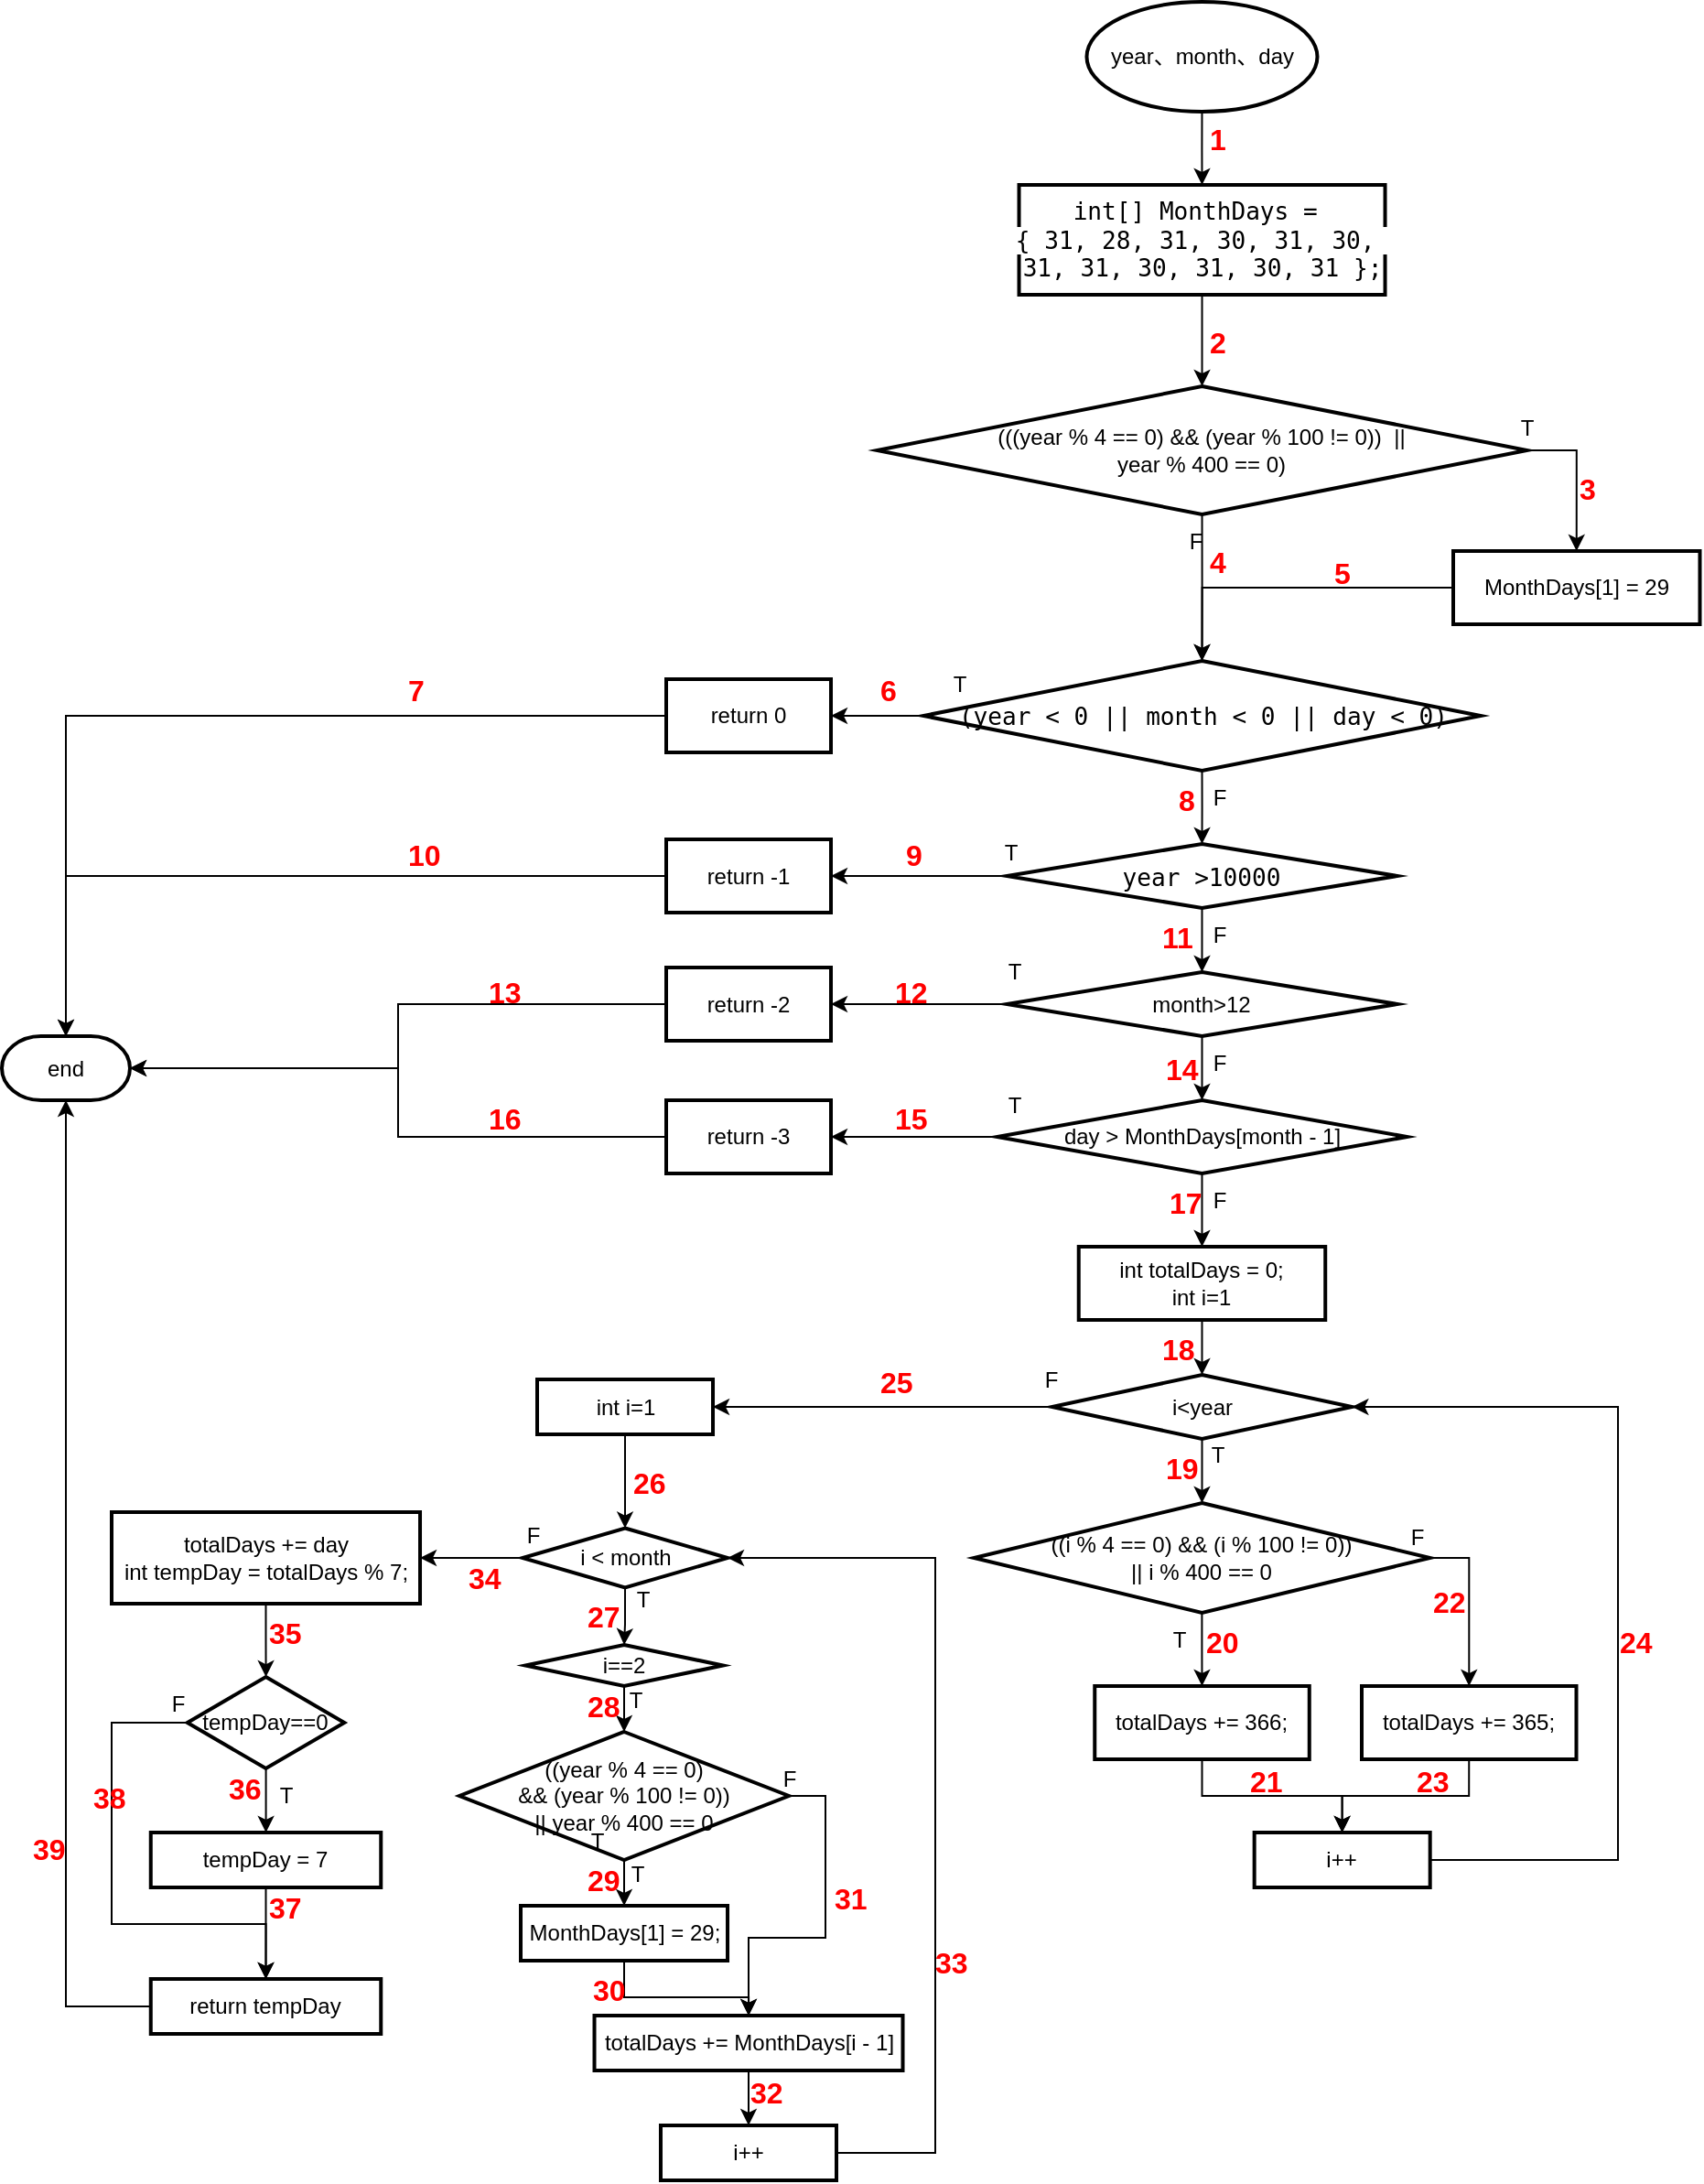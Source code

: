 <mxfile version="22.1.3" type="device">
  <diagram name="第 1 页" id="hZrt-wZFdphKe_Ehkx9n">
    <mxGraphModel dx="1042" dy="535" grid="1" gridSize="10" guides="1" tooltips="1" connect="1" arrows="1" fold="1" page="1" pageScale="1" pageWidth="1169" pageHeight="1654" background="none" math="0" shadow="0">
      <root>
        <mxCell id="0" />
        <mxCell id="1" parent="0" />
        <mxCell id="aSkTq7z4yNYfcoxEfMVj-3" style="edgeStyle=orthogonalEdgeStyle;rounded=0;orthogonalLoop=1;jettySize=auto;html=1;exitX=0.5;exitY=1;exitDx=0;exitDy=0;exitPerimeter=0;entryX=0.5;entryY=0;entryDx=0;entryDy=0;" parent="1" source="aSkTq7z4yNYfcoxEfMVj-1" target="aSkTq7z4yNYfcoxEfMVj-2" edge="1">
          <mxGeometry relative="1" as="geometry" />
        </mxCell>
        <mxCell id="aSkTq7z4yNYfcoxEfMVj-1" value="year、month、day" style="strokeWidth=2;html=1;shape=mxgraph.flowchart.start_1;whiteSpace=wrap;" parent="1" vertex="1">
          <mxGeometry x="672.74" y="100" width="126" height="60" as="geometry" />
        </mxCell>
        <mxCell id="aSkTq7z4yNYfcoxEfMVj-2" value="&lt;pre style=&quot;font-family: &amp;quot;JetBrains Mono&amp;quot;, monospace; font-size: 9.8pt;&quot;&gt;&lt;span style=&quot;background-color: rgb(255, 255, 255);&quot;&gt;int[] MonthDays = &lt;br&gt;{ 31, 28, 31, 30, 31, 30, &lt;br&gt;31, 31, 30, 31, 30, 31 };&lt;/span&gt;&lt;/pre&gt;" style="rounded=0;whiteSpace=wrap;html=1;absoluteArcSize=1;arcSize=14;strokeWidth=2;" parent="1" vertex="1">
          <mxGeometry x="635.76" y="200" width="200" height="60" as="geometry" />
        </mxCell>
        <mxCell id="aSkTq7z4yNYfcoxEfMVj-7" style="edgeStyle=orthogonalEdgeStyle;rounded=0;orthogonalLoop=1;jettySize=auto;html=1;exitX=0.5;exitY=1;exitDx=0;exitDy=0;exitPerimeter=0;" parent="1" source="aSkTq7z4yNYfcoxEfMVj-4" target="aSkTq7z4yNYfcoxEfMVj-6" edge="1">
          <mxGeometry relative="1" as="geometry" />
        </mxCell>
        <mxCell id="aSkTq7z4yNYfcoxEfMVj-9" style="edgeStyle=orthogonalEdgeStyle;rounded=0;orthogonalLoop=1;jettySize=auto;html=1;exitX=1;exitY=0.5;exitDx=0;exitDy=0;exitPerimeter=0;entryX=0.5;entryY=0;entryDx=0;entryDy=0;" parent="1" source="aSkTq7z4yNYfcoxEfMVj-4" target="aSkTq7z4yNYfcoxEfMVj-8" edge="1">
          <mxGeometry relative="1" as="geometry" />
        </mxCell>
        <mxCell id="aSkTq7z4yNYfcoxEfMVj-4" value="&lt;div&gt;(((year % 4 == 0) &amp;amp;&amp;amp; (year % 100 != 0))&amp;nbsp; ||&lt;/div&gt;&lt;div&gt; year % 400 == 0)&lt;/div&gt;" style="strokeWidth=2;html=1;shape=mxgraph.flowchart.decision;whiteSpace=wrap;" parent="1" vertex="1">
          <mxGeometry x="558.26" y="310" width="355" height="70" as="geometry" />
        </mxCell>
        <mxCell id="aSkTq7z4yNYfcoxEfMVj-5" style="edgeStyle=orthogonalEdgeStyle;rounded=0;orthogonalLoop=1;jettySize=auto;html=1;exitX=0.5;exitY=1;exitDx=0;exitDy=0;entryX=0.5;entryY=0;entryDx=0;entryDy=0;entryPerimeter=0;" parent="1" source="aSkTq7z4yNYfcoxEfMVj-2" target="aSkTq7z4yNYfcoxEfMVj-4" edge="1">
          <mxGeometry relative="1" as="geometry" />
        </mxCell>
        <mxCell id="aSkTq7z4yNYfcoxEfMVj-16" style="edgeStyle=orthogonalEdgeStyle;rounded=0;orthogonalLoop=1;jettySize=auto;html=1;exitX=0;exitY=0.5;exitDx=0;exitDy=0;exitPerimeter=0;" parent="1" source="aSkTq7z4yNYfcoxEfMVj-6" target="aSkTq7z4yNYfcoxEfMVj-14" edge="1">
          <mxGeometry relative="1" as="geometry" />
        </mxCell>
        <mxCell id="aSkTq7z4yNYfcoxEfMVj-6" value="&lt;pre style=&quot;color: rgb(169, 183, 198); font-family: &amp;quot;JetBrains Mono&amp;quot;, monospace; font-size: 9.8pt;&quot;&gt;&lt;span style=&quot;background-color: transparent;&quot;&gt;&lt;font color=&quot;#000000&quot;&gt;(year &amp;lt; 0 || month &amp;lt; 0 || day &amp;lt; 0)&lt;br&gt;&lt;/font&gt;&lt;/span&gt;&lt;/pre&gt;" style="strokeWidth=2;html=1;shape=mxgraph.flowchart.decision;whiteSpace=wrap;" parent="1" vertex="1">
          <mxGeometry x="583.5" y="460" width="304.5" height="60" as="geometry" />
        </mxCell>
        <mxCell id="aSkTq7z4yNYfcoxEfMVj-8" value="MonthDays[1] = 29" style="rounded=0;whiteSpace=wrap;html=1;absoluteArcSize=1;arcSize=14;strokeWidth=2;" parent="1" vertex="1">
          <mxGeometry x="873" y="400" width="134.75" height="40" as="geometry" />
        </mxCell>
        <mxCell id="aSkTq7z4yNYfcoxEfMVj-11" style="edgeStyle=orthogonalEdgeStyle;rounded=0;orthogonalLoop=1;jettySize=auto;html=1;exitX=0;exitY=0.5;exitDx=0;exitDy=0;entryX=0.5;entryY=0;entryDx=0;entryDy=0;entryPerimeter=0;" parent="1" source="aSkTq7z4yNYfcoxEfMVj-8" target="aSkTq7z4yNYfcoxEfMVj-6" edge="1">
          <mxGeometry relative="1" as="geometry" />
        </mxCell>
        <mxCell id="aSkTq7z4yNYfcoxEfMVj-12" value="T" style="text;html=1;align=center;verticalAlign=middle;resizable=0;points=[];autosize=1;strokeColor=none;fillColor=none;" parent="1" vertex="1">
          <mxGeometry x="898" y="318" width="30" height="30" as="geometry" />
        </mxCell>
        <mxCell id="aSkTq7z4yNYfcoxEfMVj-13" value="F" style="text;html=1;align=center;verticalAlign=middle;resizable=0;points=[];autosize=1;strokeColor=none;fillColor=none;" parent="1" vertex="1">
          <mxGeometry x="717" y="380" width="30" height="30" as="geometry" />
        </mxCell>
        <mxCell id="aSkTq7z4yNYfcoxEfMVj-14" value="return 0" style="rounded=0;whiteSpace=wrap;html=1;absoluteArcSize=1;arcSize=14;strokeWidth=2;" parent="1" vertex="1">
          <mxGeometry x="443" y="470" width="90" height="40" as="geometry" />
        </mxCell>
        <mxCell id="aSkTq7z4yNYfcoxEfMVj-17" value="T" style="text;html=1;align=center;verticalAlign=middle;resizable=0;points=[];autosize=1;strokeColor=none;fillColor=none;" parent="1" vertex="1">
          <mxGeometry x="588" y="458" width="30" height="30" as="geometry" />
        </mxCell>
        <mxCell id="aSkTq7z4yNYfcoxEfMVj-20" style="edgeStyle=orthogonalEdgeStyle;rounded=0;orthogonalLoop=1;jettySize=auto;html=1;exitX=0;exitY=0.5;exitDx=0;exitDy=0;exitPerimeter=0;entryX=1;entryY=0.5;entryDx=0;entryDy=0;" parent="1" source="aSkTq7z4yNYfcoxEfMVj-18" target="aSkTq7z4yNYfcoxEfMVj-19" edge="1">
          <mxGeometry relative="1" as="geometry" />
        </mxCell>
        <mxCell id="aSkTq7z4yNYfcoxEfMVj-18" value="&lt;pre style=&quot;color: rgb(169, 183, 198); font-family: &amp;quot;JetBrains Mono&amp;quot;, monospace; font-size: 9.8pt;&quot;&gt;&lt;span style=&quot;background-color: transparent;&quot;&gt;&lt;font color=&quot;#000000&quot;&gt;year &amp;gt;10000&lt;br&gt;&lt;/font&gt;&lt;/span&gt;&lt;/pre&gt;" style="strokeWidth=2;html=1;shape=mxgraph.flowchart.decision;whiteSpace=wrap;" parent="1" vertex="1">
          <mxGeometry x="629.12" y="560" width="213.25" height="35" as="geometry" />
        </mxCell>
        <mxCell id="aSkTq7z4yNYfcoxEfMVj-19" value="return -1" style="rounded=0;whiteSpace=wrap;html=1;absoluteArcSize=1;arcSize=14;strokeWidth=2;" parent="1" vertex="1">
          <mxGeometry x="443" y="557.5" width="90" height="40" as="geometry" />
        </mxCell>
        <mxCell id="aSkTq7z4yNYfcoxEfMVj-26" style="edgeStyle=orthogonalEdgeStyle;rounded=0;orthogonalLoop=1;jettySize=auto;html=1;exitX=0;exitY=0.5;exitDx=0;exitDy=0;exitPerimeter=0;" parent="1" source="aSkTq7z4yNYfcoxEfMVj-21" target="aSkTq7z4yNYfcoxEfMVj-25" edge="1">
          <mxGeometry relative="1" as="geometry" />
        </mxCell>
        <mxCell id="aSkTq7z4yNYfcoxEfMVj-21" value="month&amp;gt;12" style="strokeWidth=2;html=1;shape=mxgraph.flowchart.decision;whiteSpace=wrap;" parent="1" vertex="1">
          <mxGeometry x="629.12" y="630" width="213.25" height="35" as="geometry" />
        </mxCell>
        <mxCell id="aSkTq7z4yNYfcoxEfMVj-22" style="edgeStyle=orthogonalEdgeStyle;rounded=0;orthogonalLoop=1;jettySize=auto;html=1;exitX=0.5;exitY=1;exitDx=0;exitDy=0;exitPerimeter=0;entryX=0.5;entryY=0;entryDx=0;entryDy=0;entryPerimeter=0;" parent="1" source="aSkTq7z4yNYfcoxEfMVj-18" target="aSkTq7z4yNYfcoxEfMVj-21" edge="1">
          <mxGeometry relative="1" as="geometry" />
        </mxCell>
        <mxCell id="aSkTq7z4yNYfcoxEfMVj-23" style="edgeStyle=orthogonalEdgeStyle;rounded=0;orthogonalLoop=1;jettySize=auto;html=1;exitX=0.5;exitY=1;exitDx=0;exitDy=0;exitPerimeter=0;entryX=0.5;entryY=0;entryDx=0;entryDy=0;entryPerimeter=0;" parent="1" source="aSkTq7z4yNYfcoxEfMVj-6" target="aSkTq7z4yNYfcoxEfMVj-18" edge="1">
          <mxGeometry relative="1" as="geometry" />
        </mxCell>
        <mxCell id="aSkTq7z4yNYfcoxEfMVj-31" style="edgeStyle=orthogonalEdgeStyle;rounded=0;orthogonalLoop=1;jettySize=auto;html=1;entryX=1;entryY=0.5;entryDx=0;entryDy=0;" parent="1" source="aSkTq7z4yNYfcoxEfMVj-24" target="aSkTq7z4yNYfcoxEfMVj-29" edge="1">
          <mxGeometry relative="1" as="geometry" />
        </mxCell>
        <mxCell id="aSkTq7z4yNYfcoxEfMVj-34" style="edgeStyle=orthogonalEdgeStyle;rounded=0;orthogonalLoop=1;jettySize=auto;html=1;exitX=0.5;exitY=1;exitDx=0;exitDy=0;exitPerimeter=0;entryX=0.5;entryY=0;entryDx=0;entryDy=0;" parent="1" source="aSkTq7z4yNYfcoxEfMVj-24" target="aSkTq7z4yNYfcoxEfMVj-33" edge="1">
          <mxGeometry relative="1" as="geometry" />
        </mxCell>
        <mxCell id="aSkTq7z4yNYfcoxEfMVj-24" value="day &amp;gt; MonthDays[month - 1]" style="strokeWidth=2;html=1;shape=mxgraph.flowchart.decision;whiteSpace=wrap;" parent="1" vertex="1">
          <mxGeometry x="623.8" y="700" width="223.88" height="40" as="geometry" />
        </mxCell>
        <mxCell id="aSkTq7z4yNYfcoxEfMVj-25" value="return -2" style="rounded=0;whiteSpace=wrap;html=1;absoluteArcSize=1;arcSize=14;strokeWidth=2;" parent="1" vertex="1">
          <mxGeometry x="443" y="627.5" width="90" height="40" as="geometry" />
        </mxCell>
        <mxCell id="aSkTq7z4yNYfcoxEfMVj-27" value="T" style="text;html=1;align=center;verticalAlign=middle;resizable=0;points=[];autosize=1;strokeColor=none;fillColor=none;" parent="1" vertex="1">
          <mxGeometry x="616" y="550" width="30" height="30" as="geometry" />
        </mxCell>
        <mxCell id="aSkTq7z4yNYfcoxEfMVj-28" value="T" style="text;html=1;align=center;verticalAlign=middle;resizable=0;points=[];autosize=1;strokeColor=none;fillColor=none;" parent="1" vertex="1">
          <mxGeometry x="618" y="615" width="30" height="30" as="geometry" />
        </mxCell>
        <mxCell id="aSkTq7z4yNYfcoxEfMVj-95" style="edgeStyle=orthogonalEdgeStyle;rounded=0;orthogonalLoop=1;jettySize=auto;html=1;exitX=0;exitY=0.5;exitDx=0;exitDy=0;" parent="1" source="aSkTq7z4yNYfcoxEfMVj-29" target="aSkTq7z4yNYfcoxEfMVj-91" edge="1">
          <mxGeometry relative="1" as="geometry" />
        </mxCell>
        <mxCell id="aSkTq7z4yNYfcoxEfMVj-29" value="return -3" style="rounded=0;whiteSpace=wrap;html=1;absoluteArcSize=1;arcSize=14;strokeWidth=2;" parent="1" vertex="1">
          <mxGeometry x="443" y="700" width="90" height="40" as="geometry" />
        </mxCell>
        <mxCell id="aSkTq7z4yNYfcoxEfMVj-30" value="T" style="text;html=1;align=center;verticalAlign=middle;resizable=0;points=[];autosize=1;strokeColor=none;fillColor=none;" parent="1" vertex="1">
          <mxGeometry x="618" y="687.5" width="30" height="30" as="geometry" />
        </mxCell>
        <mxCell id="aSkTq7z4yNYfcoxEfMVj-32" style="edgeStyle=orthogonalEdgeStyle;rounded=0;orthogonalLoop=1;jettySize=auto;html=1;exitX=0.5;exitY=1;exitDx=0;exitDy=0;exitPerimeter=0;entryX=0.5;entryY=0;entryDx=0;entryDy=0;entryPerimeter=0;" parent="1" source="aSkTq7z4yNYfcoxEfMVj-21" target="aSkTq7z4yNYfcoxEfMVj-24" edge="1">
          <mxGeometry relative="1" as="geometry" />
        </mxCell>
        <mxCell id="aSkTq7z4yNYfcoxEfMVj-33" value="&lt;div&gt;int totalDays = 0;&lt;/div&gt;&lt;div&gt;int i=1&lt;/div&gt;" style="rounded=0;whiteSpace=wrap;html=1;absoluteArcSize=1;arcSize=14;strokeWidth=2;" parent="1" vertex="1">
          <mxGeometry x="668.37" y="780" width="134.75" height="40" as="geometry" />
        </mxCell>
        <mxCell id="aSkTq7z4yNYfcoxEfMVj-53" style="edgeStyle=orthogonalEdgeStyle;rounded=0;orthogonalLoop=1;jettySize=auto;html=1;exitX=0;exitY=0.5;exitDx=0;exitDy=0;exitPerimeter=0;entryX=1;entryY=0.5;entryDx=0;entryDy=0;" parent="1" source="aSkTq7z4yNYfcoxEfMVj-35" target="aSkTq7z4yNYfcoxEfMVj-52" edge="1">
          <mxGeometry relative="1" as="geometry" />
        </mxCell>
        <mxCell id="aSkTq7z4yNYfcoxEfMVj-35" value="i&amp;lt;year" style="strokeWidth=2;html=1;shape=mxgraph.flowchart.decision;whiteSpace=wrap;" parent="1" vertex="1">
          <mxGeometry x="653.81" y="850" width="163.88" height="35" as="geometry" />
        </mxCell>
        <mxCell id="aSkTq7z4yNYfcoxEfMVj-36" style="edgeStyle=orthogonalEdgeStyle;rounded=0;orthogonalLoop=1;jettySize=auto;html=1;exitX=0.5;exitY=1;exitDx=0;exitDy=0;entryX=0.5;entryY=0;entryDx=0;entryDy=0;entryPerimeter=0;" parent="1" source="aSkTq7z4yNYfcoxEfMVj-33" target="aSkTq7z4yNYfcoxEfMVj-35" edge="1">
          <mxGeometry relative="1" as="geometry" />
        </mxCell>
        <mxCell id="aSkTq7z4yNYfcoxEfMVj-40" value="" style="edgeStyle=orthogonalEdgeStyle;rounded=0;orthogonalLoop=1;jettySize=auto;html=1;" parent="1" source="aSkTq7z4yNYfcoxEfMVj-37" target="aSkTq7z4yNYfcoxEfMVj-39" edge="1">
          <mxGeometry relative="1" as="geometry" />
        </mxCell>
        <mxCell id="aSkTq7z4yNYfcoxEfMVj-47" style="edgeStyle=orthogonalEdgeStyle;rounded=0;orthogonalLoop=1;jettySize=auto;html=1;exitX=1;exitY=0.5;exitDx=0;exitDy=0;exitPerimeter=0;" parent="1" source="aSkTq7z4yNYfcoxEfMVj-37" target="aSkTq7z4yNYfcoxEfMVj-46" edge="1">
          <mxGeometry relative="1" as="geometry" />
        </mxCell>
        <mxCell id="aSkTq7z4yNYfcoxEfMVj-37" value="&lt;div&gt;((i % 4 == 0) &amp;amp;&amp;amp; (i % 100 != 0)) &lt;br&gt;&lt;/div&gt;&lt;div&gt;|| i % 400 == 0&lt;/div&gt;" style="strokeWidth=2;html=1;shape=mxgraph.flowchart.decision;whiteSpace=wrap;" parent="1" vertex="1">
          <mxGeometry x="611.14" y="920" width="249.2" height="60" as="geometry" />
        </mxCell>
        <mxCell id="aSkTq7z4yNYfcoxEfMVj-38" style="edgeStyle=orthogonalEdgeStyle;rounded=0;orthogonalLoop=1;jettySize=auto;html=1;exitX=0.5;exitY=1;exitDx=0;exitDy=0;exitPerimeter=0;entryX=0.5;entryY=0;entryDx=0;entryDy=0;entryPerimeter=0;" parent="1" source="aSkTq7z4yNYfcoxEfMVj-35" target="aSkTq7z4yNYfcoxEfMVj-37" edge="1">
          <mxGeometry relative="1" as="geometry" />
        </mxCell>
        <mxCell id="aSkTq7z4yNYfcoxEfMVj-49" value="" style="edgeStyle=orthogonalEdgeStyle;rounded=0;orthogonalLoop=1;jettySize=auto;html=1;" parent="1" source="aSkTq7z4yNYfcoxEfMVj-39" target="aSkTq7z4yNYfcoxEfMVj-48" edge="1">
          <mxGeometry relative="1" as="geometry" />
        </mxCell>
        <mxCell id="aSkTq7z4yNYfcoxEfMVj-39" value="totalDays += 366;" style="whiteSpace=wrap;html=1;strokeWidth=2;" parent="1" vertex="1">
          <mxGeometry x="677.13" y="1020" width="117.25" height="40" as="geometry" />
        </mxCell>
        <mxCell id="aSkTq7z4yNYfcoxEfMVj-45" value="T" style="text;html=1;align=center;verticalAlign=middle;resizable=0;points=[];autosize=1;strokeColor=none;fillColor=none;" parent="1" vertex="1">
          <mxGeometry x="708" y="980" width="30" height="30" as="geometry" />
        </mxCell>
        <mxCell id="aSkTq7z4yNYfcoxEfMVj-50" style="edgeStyle=orthogonalEdgeStyle;rounded=0;orthogonalLoop=1;jettySize=auto;html=1;exitX=0.5;exitY=1;exitDx=0;exitDy=0;entryX=0.5;entryY=0;entryDx=0;entryDy=0;" parent="1" source="aSkTq7z4yNYfcoxEfMVj-46" target="aSkTq7z4yNYfcoxEfMVj-48" edge="1">
          <mxGeometry relative="1" as="geometry" />
        </mxCell>
        <mxCell id="aSkTq7z4yNYfcoxEfMVj-46" value="totalDays += 365;" style="whiteSpace=wrap;html=1;strokeWidth=2;" parent="1" vertex="1">
          <mxGeometry x="823" y="1020" width="117.25" height="40" as="geometry" />
        </mxCell>
        <mxCell id="aSkTq7z4yNYfcoxEfMVj-48" value="i++" style="whiteSpace=wrap;html=1;strokeWidth=2;" parent="1" vertex="1">
          <mxGeometry x="764.33" y="1100" width="96.01" height="30" as="geometry" />
        </mxCell>
        <mxCell id="aSkTq7z4yNYfcoxEfMVj-51" style="edgeStyle=orthogonalEdgeStyle;rounded=0;orthogonalLoop=1;jettySize=auto;html=1;exitX=1;exitY=0.5;exitDx=0;exitDy=0;entryX=1;entryY=0.5;entryDx=0;entryDy=0;entryPerimeter=0;" parent="1" source="aSkTq7z4yNYfcoxEfMVj-48" target="aSkTq7z4yNYfcoxEfMVj-35" edge="1">
          <mxGeometry relative="1" as="geometry">
            <Array as="points">
              <mxPoint x="963" y="1115" />
              <mxPoint x="963" y="868" />
            </Array>
          </mxGeometry>
        </mxCell>
        <mxCell id="aSkTq7z4yNYfcoxEfMVj-56" value="" style="edgeStyle=orthogonalEdgeStyle;rounded=0;orthogonalLoop=1;jettySize=auto;html=1;" parent="1" source="aSkTq7z4yNYfcoxEfMVj-52" target="aSkTq7z4yNYfcoxEfMVj-55" edge="1">
          <mxGeometry relative="1" as="geometry" />
        </mxCell>
        <mxCell id="aSkTq7z4yNYfcoxEfMVj-52" value="int i=1" style="whiteSpace=wrap;html=1;strokeWidth=2;" parent="1" vertex="1">
          <mxGeometry x="372.5" y="852.5" width="96.01" height="30" as="geometry" />
        </mxCell>
        <mxCell id="aSkTq7z4yNYfcoxEfMVj-54" value="F" style="text;html=1;align=center;verticalAlign=middle;resizable=0;points=[];autosize=1;strokeColor=none;fillColor=none;" parent="1" vertex="1">
          <mxGeometry x="638.37" y="838" width="30" height="30" as="geometry" />
        </mxCell>
        <mxCell id="aSkTq7z4yNYfcoxEfMVj-62" style="edgeStyle=orthogonalEdgeStyle;rounded=0;orthogonalLoop=1;jettySize=auto;html=1;exitX=0.5;exitY=1;exitDx=0;exitDy=0;" parent="1" source="aSkTq7z4yNYfcoxEfMVj-55" target="aSkTq7z4yNYfcoxEfMVj-61" edge="1">
          <mxGeometry relative="1" as="geometry" />
        </mxCell>
        <mxCell id="aSkTq7z4yNYfcoxEfMVj-80" value="" style="edgeStyle=orthogonalEdgeStyle;rounded=0;orthogonalLoop=1;jettySize=auto;html=1;" parent="1" source="aSkTq7z4yNYfcoxEfMVj-55" target="aSkTq7z4yNYfcoxEfMVj-79" edge="1">
          <mxGeometry relative="1" as="geometry" />
        </mxCell>
        <mxCell id="aSkTq7z4yNYfcoxEfMVj-55" value="i &amp;lt; month" style="rhombus;whiteSpace=wrap;html=1;strokeWidth=2;" parent="1" vertex="1">
          <mxGeometry x="364.51" y="933.75" width="112" height="32.5" as="geometry" />
        </mxCell>
        <mxCell id="aSkTq7z4yNYfcoxEfMVj-67" value="" style="edgeStyle=orthogonalEdgeStyle;rounded=0;orthogonalLoop=1;jettySize=auto;html=1;" parent="1" source="aSkTq7z4yNYfcoxEfMVj-57" target="aSkTq7z4yNYfcoxEfMVj-64" edge="1">
          <mxGeometry relative="1" as="geometry" />
        </mxCell>
        <mxCell id="aSkTq7z4yNYfcoxEfMVj-74" style="edgeStyle=orthogonalEdgeStyle;rounded=0;orthogonalLoop=1;jettySize=auto;html=1;exitX=1;exitY=0.5;exitDx=0;exitDy=0;entryX=0.5;entryY=0;entryDx=0;entryDy=0;" parent="1" source="aSkTq7z4yNYfcoxEfMVj-57" target="aSkTq7z4yNYfcoxEfMVj-69" edge="1">
          <mxGeometry relative="1" as="geometry" />
        </mxCell>
        <mxCell id="aSkTq7z4yNYfcoxEfMVj-57" value="&lt;div&gt;((year % 4 == 0) &lt;br&gt;&lt;/div&gt;&lt;div&gt;&amp;amp;&amp;amp; (year % 100 != 0)) &lt;br&gt;&lt;/div&gt;&lt;div&gt;|| year % 400 == 0&lt;/div&gt;" style="rhombus;whiteSpace=wrap;html=1;strokeWidth=2;" parent="1" vertex="1">
          <mxGeometry x="330" y="1045" width="180" height="70" as="geometry" />
        </mxCell>
        <mxCell id="aSkTq7z4yNYfcoxEfMVj-63" value="" style="edgeStyle=orthogonalEdgeStyle;rounded=0;orthogonalLoop=1;jettySize=auto;html=1;" parent="1" source="aSkTq7z4yNYfcoxEfMVj-61" target="aSkTq7z4yNYfcoxEfMVj-57" edge="1">
          <mxGeometry relative="1" as="geometry" />
        </mxCell>
        <mxCell id="aSkTq7z4yNYfcoxEfMVj-61" value="i==2" style="rhombus;whiteSpace=wrap;html=1;strokeWidth=2;" parent="1" vertex="1">
          <mxGeometry x="366.01" y="997.5" width="107.99" height="22.5" as="geometry" />
        </mxCell>
        <mxCell id="aSkTq7z4yNYfcoxEfMVj-75" style="edgeStyle=orthogonalEdgeStyle;rounded=0;orthogonalLoop=1;jettySize=auto;html=1;exitX=0.5;exitY=1;exitDx=0;exitDy=0;" parent="1" source="aSkTq7z4yNYfcoxEfMVj-64" target="aSkTq7z4yNYfcoxEfMVj-69" edge="1">
          <mxGeometry relative="1" as="geometry" />
        </mxCell>
        <mxCell id="aSkTq7z4yNYfcoxEfMVj-64" value="MonthDays[1] = 29;" style="whiteSpace=wrap;html=1;strokeWidth=2;" parent="1" vertex="1">
          <mxGeometry x="363.5" y="1140" width="113.01" height="30" as="geometry" />
        </mxCell>
        <mxCell id="aSkTq7z4yNYfcoxEfMVj-68" value="T" style="text;html=1;align=center;verticalAlign=middle;resizable=0;points=[];autosize=1;strokeColor=none;fillColor=none;" parent="1" vertex="1">
          <mxGeometry x="390" y="1090" width="30" height="30" as="geometry" />
        </mxCell>
        <mxCell id="aSkTq7z4yNYfcoxEfMVj-77" style="edgeStyle=orthogonalEdgeStyle;rounded=0;orthogonalLoop=1;jettySize=auto;html=1;exitX=0.5;exitY=1;exitDx=0;exitDy=0;entryX=0.5;entryY=0;entryDx=0;entryDy=0;" parent="1" source="aSkTq7z4yNYfcoxEfMVj-69" target="aSkTq7z4yNYfcoxEfMVj-76" edge="1">
          <mxGeometry relative="1" as="geometry" />
        </mxCell>
        <mxCell id="aSkTq7z4yNYfcoxEfMVj-69" value="totalDays += MonthDays[i - 1]" style="whiteSpace=wrap;html=1;strokeWidth=2;" parent="1" vertex="1">
          <mxGeometry x="403.75" y="1200" width="168.5" height="30" as="geometry" />
        </mxCell>
        <mxCell id="aSkTq7z4yNYfcoxEfMVj-70" value="F" style="text;html=1;align=center;verticalAlign=middle;resizable=0;points=[];autosize=1;strokeColor=none;fillColor=none;" parent="1" vertex="1">
          <mxGeometry x="495" y="1056" width="30" height="30" as="geometry" />
        </mxCell>
        <mxCell id="aSkTq7z4yNYfcoxEfMVj-78" style="edgeStyle=orthogonalEdgeStyle;rounded=0;orthogonalLoop=1;jettySize=auto;html=1;exitX=1;exitY=0.5;exitDx=0;exitDy=0;entryX=1;entryY=0.5;entryDx=0;entryDy=0;" parent="1" source="aSkTq7z4yNYfcoxEfMVj-76" target="aSkTq7z4yNYfcoxEfMVj-55" edge="1">
          <mxGeometry relative="1" as="geometry">
            <Array as="points">
              <mxPoint x="590" y="1275" />
              <mxPoint x="590" y="950" />
            </Array>
          </mxGeometry>
        </mxCell>
        <mxCell id="aSkTq7z4yNYfcoxEfMVj-76" value="i++" style="whiteSpace=wrap;html=1;strokeWidth=2;" parent="1" vertex="1">
          <mxGeometry x="439.99" y="1260" width="96.01" height="30" as="geometry" />
        </mxCell>
        <mxCell id="aSkTq7z4yNYfcoxEfMVj-83" value="" style="edgeStyle=orthogonalEdgeStyle;rounded=0;orthogonalLoop=1;jettySize=auto;html=1;" parent="1" source="aSkTq7z4yNYfcoxEfMVj-79" target="aSkTq7z4yNYfcoxEfMVj-82" edge="1">
          <mxGeometry relative="1" as="geometry" />
        </mxCell>
        <mxCell id="aSkTq7z4yNYfcoxEfMVj-79" value="&lt;div&gt;totalDays += day&lt;/div&gt;&lt;div&gt;int tempDay = totalDays % 7;&lt;br&gt;&lt;/div&gt;" style="whiteSpace=wrap;html=1;strokeWidth=2;" parent="1" vertex="1">
          <mxGeometry x="140" y="925" width="168.51" height="50" as="geometry" />
        </mxCell>
        <mxCell id="aSkTq7z4yNYfcoxEfMVj-85" value="" style="edgeStyle=orthogonalEdgeStyle;rounded=0;orthogonalLoop=1;jettySize=auto;html=1;" parent="1" source="aSkTq7z4yNYfcoxEfMVj-82" target="aSkTq7z4yNYfcoxEfMVj-84" edge="1">
          <mxGeometry relative="1" as="geometry" />
        </mxCell>
        <mxCell id="aSkTq7z4yNYfcoxEfMVj-89" style="edgeStyle=orthogonalEdgeStyle;rounded=0;orthogonalLoop=1;jettySize=auto;html=1;exitX=0;exitY=0.5;exitDx=0;exitDy=0;entryX=0.5;entryY=0;entryDx=0;entryDy=0;" parent="1" source="aSkTq7z4yNYfcoxEfMVj-82" target="aSkTq7z4yNYfcoxEfMVj-86" edge="1">
          <mxGeometry relative="1" as="geometry">
            <Array as="points">
              <mxPoint x="140" y="1040" />
              <mxPoint x="140" y="1150" />
              <mxPoint x="224" y="1150" />
            </Array>
          </mxGeometry>
        </mxCell>
        <mxCell id="aSkTq7z4yNYfcoxEfMVj-82" value="tempDay==0" style="rhombus;whiteSpace=wrap;html=1;strokeWidth=2;" parent="1" vertex="1">
          <mxGeometry x="181.38" y="1015" width="85.75" height="50" as="geometry" />
        </mxCell>
        <mxCell id="aSkTq7z4yNYfcoxEfMVj-87" value="" style="edgeStyle=orthogonalEdgeStyle;rounded=0;orthogonalLoop=1;jettySize=auto;html=1;" parent="1" source="aSkTq7z4yNYfcoxEfMVj-84" target="aSkTq7z4yNYfcoxEfMVj-86" edge="1">
          <mxGeometry relative="1" as="geometry" />
        </mxCell>
        <mxCell id="aSkTq7z4yNYfcoxEfMVj-84" value="tempDay = 7" style="whiteSpace=wrap;html=1;strokeWidth=2;" parent="1" vertex="1">
          <mxGeometry x="161.38" y="1100" width="125.75" height="30" as="geometry" />
        </mxCell>
        <mxCell id="aSkTq7z4yNYfcoxEfMVj-86" value="return tempDay" style="whiteSpace=wrap;html=1;strokeWidth=2;" parent="1" vertex="1">
          <mxGeometry x="161.38" y="1180" width="125.75" height="30" as="geometry" />
        </mxCell>
        <mxCell id="aSkTq7z4yNYfcoxEfMVj-88" value="T" style="text;html=1;align=center;verticalAlign=middle;resizable=0;points=[];autosize=1;strokeColor=none;fillColor=none;" parent="1" vertex="1">
          <mxGeometry x="220" y="1065" width="30" height="30" as="geometry" />
        </mxCell>
        <mxCell id="aSkTq7z4yNYfcoxEfMVj-90" value="F" style="text;html=1;align=center;verticalAlign=middle;resizable=0;points=[];autosize=1;strokeColor=none;fillColor=none;" parent="1" vertex="1">
          <mxGeometry x="161.38" y="1015" width="30" height="30" as="geometry" />
        </mxCell>
        <mxCell id="aSkTq7z4yNYfcoxEfMVj-91" value="&lt;div&gt;end&lt;/div&gt;" style="strokeWidth=2;html=1;shape=mxgraph.flowchart.terminator;whiteSpace=wrap;" parent="1" vertex="1">
          <mxGeometry x="80" y="665" width="70" height="35" as="geometry" />
        </mxCell>
        <mxCell id="aSkTq7z4yNYfcoxEfMVj-92" style="edgeStyle=orthogonalEdgeStyle;rounded=0;orthogonalLoop=1;jettySize=auto;html=1;exitX=0;exitY=0.5;exitDx=0;exitDy=0;entryX=0.5;entryY=0;entryDx=0;entryDy=0;entryPerimeter=0;" parent="1" source="aSkTq7z4yNYfcoxEfMVj-14" target="aSkTq7z4yNYfcoxEfMVj-91" edge="1">
          <mxGeometry relative="1" as="geometry" />
        </mxCell>
        <mxCell id="aSkTq7z4yNYfcoxEfMVj-93" style="edgeStyle=orthogonalEdgeStyle;rounded=0;orthogonalLoop=1;jettySize=auto;html=1;exitX=0;exitY=0.5;exitDx=0;exitDy=0;entryX=0.5;entryY=0;entryDx=0;entryDy=0;entryPerimeter=0;" parent="1" source="aSkTq7z4yNYfcoxEfMVj-19" target="aSkTq7z4yNYfcoxEfMVj-91" edge="1">
          <mxGeometry relative="1" as="geometry" />
        </mxCell>
        <mxCell id="aSkTq7z4yNYfcoxEfMVj-94" style="edgeStyle=orthogonalEdgeStyle;rounded=0;orthogonalLoop=1;jettySize=auto;html=1;exitX=0;exitY=0.5;exitDx=0;exitDy=0;entryX=1;entryY=0.5;entryDx=0;entryDy=0;entryPerimeter=0;" parent="1" source="aSkTq7z4yNYfcoxEfMVj-25" target="aSkTq7z4yNYfcoxEfMVj-91" edge="1">
          <mxGeometry relative="1" as="geometry" />
        </mxCell>
        <mxCell id="aSkTq7z4yNYfcoxEfMVj-96" style="edgeStyle=orthogonalEdgeStyle;rounded=0;orthogonalLoop=1;jettySize=auto;html=1;exitX=0;exitY=0.5;exitDx=0;exitDy=0;entryX=0.5;entryY=1;entryDx=0;entryDy=0;entryPerimeter=0;" parent="1" source="aSkTq7z4yNYfcoxEfMVj-86" target="aSkTq7z4yNYfcoxEfMVj-91" edge="1">
          <mxGeometry relative="1" as="geometry" />
        </mxCell>
        <mxCell id="aSkTq7z4yNYfcoxEfMVj-97" value="F" style="text;html=1;align=center;verticalAlign=middle;resizable=0;points=[];autosize=1;strokeColor=none;fillColor=none;" parent="1" vertex="1">
          <mxGeometry x="730" y="520" width="30" height="30" as="geometry" />
        </mxCell>
        <mxCell id="aSkTq7z4yNYfcoxEfMVj-98" value="F" style="text;html=1;align=center;verticalAlign=middle;resizable=0;points=[];autosize=1;strokeColor=none;fillColor=none;" parent="1" vertex="1">
          <mxGeometry x="730" y="595" width="30" height="30" as="geometry" />
        </mxCell>
        <mxCell id="aSkTq7z4yNYfcoxEfMVj-99" value="F" style="text;html=1;align=center;verticalAlign=middle;resizable=0;points=[];autosize=1;strokeColor=none;fillColor=none;" parent="1" vertex="1">
          <mxGeometry x="730" y="665" width="30" height="30" as="geometry" />
        </mxCell>
        <mxCell id="aSkTq7z4yNYfcoxEfMVj-100" value="F" style="text;html=1;align=center;verticalAlign=middle;resizable=0;points=[];autosize=1;strokeColor=none;fillColor=none;" parent="1" vertex="1">
          <mxGeometry x="730" y="740" width="30" height="30" as="geometry" />
        </mxCell>
        <mxCell id="aSkTq7z4yNYfcoxEfMVj-101" value="T" style="text;html=1;align=center;verticalAlign=middle;resizable=0;points=[];autosize=1;strokeColor=none;fillColor=none;" parent="1" vertex="1">
          <mxGeometry x="729" y="878.5" width="30" height="30" as="geometry" />
        </mxCell>
        <mxCell id="aSkTq7z4yNYfcoxEfMVj-102" value="F" style="text;html=1;align=center;verticalAlign=middle;resizable=0;points=[];autosize=1;strokeColor=none;fillColor=none;" parent="1" vertex="1">
          <mxGeometry x="838" y="924" width="30" height="30" as="geometry" />
        </mxCell>
        <mxCell id="aSkTq7z4yNYfcoxEfMVj-103" value="F" style="text;html=1;align=center;verticalAlign=middle;resizable=0;points=[];autosize=1;strokeColor=none;fillColor=none;" parent="1" vertex="1">
          <mxGeometry x="355" y="923" width="30" height="30" as="geometry" />
        </mxCell>
        <mxCell id="aSkTq7z4yNYfcoxEfMVj-104" value="T" style="text;html=1;align=center;verticalAlign=middle;resizable=0;points=[];autosize=1;strokeColor=none;fillColor=none;" parent="1" vertex="1">
          <mxGeometry x="415" y="958" width="30" height="30" as="geometry" />
        </mxCell>
        <mxCell id="aSkTq7z4yNYfcoxEfMVj-105" value="T" style="text;html=1;align=center;verticalAlign=middle;resizable=0;points=[];autosize=1;strokeColor=none;fillColor=none;" parent="1" vertex="1">
          <mxGeometry x="411" y="1013" width="30" height="30" as="geometry" />
        </mxCell>
        <mxCell id="aSkTq7z4yNYfcoxEfMVj-106" value="T" style="text;html=1;align=center;verticalAlign=middle;resizable=0;points=[];autosize=1;strokeColor=none;fillColor=none;" parent="1" vertex="1">
          <mxGeometry x="412" y="1108" width="30" height="30" as="geometry" />
        </mxCell>
        <mxCell id="aSkTq7z4yNYfcoxEfMVj-107" value="&lt;font style=&quot;font-size: 16px;&quot; color=&quot;#FF0000&quot;&gt;&lt;b&gt;1&lt;/b&gt;&lt;/font&gt;" style="text;html=1;align=center;verticalAlign=middle;resizable=0;points=[];autosize=1;strokeColor=none;fillColor=none;rounded=0;" parent="1" vertex="1">
          <mxGeometry x="729" y="160" width="30" height="30" as="geometry" />
        </mxCell>
        <mxCell id="aSkTq7z4yNYfcoxEfMVj-109" value="&lt;font style=&quot;font-size: 16px;&quot; color=&quot;#FF0000&quot;&gt;&lt;b&gt;2&lt;/b&gt;&lt;/font&gt;" style="text;whiteSpace=wrap;html=1;" parent="1" vertex="1">
          <mxGeometry x="738" y="270" width="22" height="30" as="geometry" />
        </mxCell>
        <mxCell id="aSkTq7z4yNYfcoxEfMVj-110" value="&lt;font style=&quot;font-size: 16px;&quot; color=&quot;#FF0000&quot;&gt;&lt;b&gt;3&lt;/b&gt;&lt;/font&gt;" style="text;whiteSpace=wrap;html=1;" parent="1" vertex="1">
          <mxGeometry x="940.25" y="350" width="22" height="30" as="geometry" />
        </mxCell>
        <mxCell id="aSkTq7z4yNYfcoxEfMVj-111" value="&lt;font style=&quot;font-size: 16px;&quot; color=&quot;#FF0000&quot;&gt;&lt;b&gt;4&lt;/b&gt;&lt;/font&gt;" style="text;whiteSpace=wrap;html=1;" parent="1" vertex="1">
          <mxGeometry x="738" y="390" width="22" height="30" as="geometry" />
        </mxCell>
        <mxCell id="aSkTq7z4yNYfcoxEfMVj-115" value="&lt;font style=&quot;font-size: 16px;&quot; color=&quot;#FF0000&quot;&gt;&lt;b&gt;5&lt;/b&gt;&lt;/font&gt;" style="text;whiteSpace=wrap;html=1;" parent="1" vertex="1">
          <mxGeometry x="806.12" y="396" width="22" height="30" as="geometry" />
        </mxCell>
        <mxCell id="aSkTq7z4yNYfcoxEfMVj-117" value="&lt;font style=&quot;font-size: 16px;&quot; color=&quot;#FF0000&quot;&gt;&lt;b&gt;6&lt;/b&gt;&lt;/font&gt;" style="text;whiteSpace=wrap;html=1;" parent="1" vertex="1">
          <mxGeometry x="558.26" y="460" width="22" height="30" as="geometry" />
        </mxCell>
        <mxCell id="aSkTq7z4yNYfcoxEfMVj-119" value="&lt;font style=&quot;font-size: 16px;&quot; color=&quot;#FF0000&quot;&gt;&lt;b&gt;7&lt;/b&gt;&lt;/font&gt;" style="text;whiteSpace=wrap;html=1;" parent="1" vertex="1">
          <mxGeometry x="300" y="460" width="22" height="30" as="geometry" />
        </mxCell>
        <mxCell id="aSkTq7z4yNYfcoxEfMVj-121" value="&lt;font style=&quot;font-size: 16px;&quot; color=&quot;#FF0000&quot;&gt;&lt;b&gt;8&lt;/b&gt;&lt;/font&gt;" style="text;whiteSpace=wrap;html=1;" parent="1" vertex="1">
          <mxGeometry x="721" y="520" width="22" height="30" as="geometry" />
        </mxCell>
        <mxCell id="aSkTq7z4yNYfcoxEfMVj-122" value="&lt;font style=&quot;font-size: 16px;&quot; color=&quot;#FF0000&quot;&gt;&lt;b&gt;9&lt;/b&gt;&lt;/font&gt;" style="text;whiteSpace=wrap;html=1;" parent="1" vertex="1">
          <mxGeometry x="572.25" y="550" width="22" height="30" as="geometry" />
        </mxCell>
        <mxCell id="aSkTq7z4yNYfcoxEfMVj-123" value="&lt;font style=&quot;font-size: 16px;&quot; color=&quot;#FF0000&quot;&gt;&lt;b&gt;10&lt;/b&gt;&lt;/font&gt;" style="text;whiteSpace=wrap;html=1;" parent="1" vertex="1">
          <mxGeometry x="300" y="550" width="22" height="30" as="geometry" />
        </mxCell>
        <mxCell id="aSkTq7z4yNYfcoxEfMVj-124" value="&lt;font style=&quot;font-size: 16px;&quot; color=&quot;#FF0000&quot;&gt;&lt;b&gt;11&lt;/b&gt;&lt;/font&gt;" style="text;whiteSpace=wrap;html=1;" parent="1" vertex="1">
          <mxGeometry x="712" y="595" width="22" height="30" as="geometry" />
        </mxCell>
        <mxCell id="aSkTq7z4yNYfcoxEfMVj-126" value="&lt;font style=&quot;font-size: 16px;&quot; color=&quot;#FF0000&quot;&gt;&lt;b&gt;12&lt;/b&gt;&lt;/font&gt;" style="text;whiteSpace=wrap;html=1;" parent="1" vertex="1">
          <mxGeometry x="566" y="625" width="22" height="30" as="geometry" />
        </mxCell>
        <mxCell id="aSkTq7z4yNYfcoxEfMVj-127" value="&lt;font style=&quot;font-size: 16px;&quot; color=&quot;#FF0000&quot;&gt;&lt;b&gt;13&lt;/b&gt;&lt;/font&gt;" style="text;whiteSpace=wrap;html=1;" parent="1" vertex="1">
          <mxGeometry x="344.01" y="625" width="22" height="30" as="geometry" />
        </mxCell>
        <mxCell id="aSkTq7z4yNYfcoxEfMVj-128" value="&lt;font style=&quot;font-size: 16px;&quot; color=&quot;#FF0000&quot;&gt;&lt;b&gt;14&lt;/b&gt;&lt;/font&gt;" style="text;whiteSpace=wrap;html=1;" parent="1" vertex="1">
          <mxGeometry x="714" y="666.5" width="22" height="30" as="geometry" />
        </mxCell>
        <mxCell id="aSkTq7z4yNYfcoxEfMVj-129" value="&lt;font style=&quot;font-size: 16px;&quot; color=&quot;#FF0000&quot;&gt;&lt;b&gt;15&lt;/b&gt;&lt;/font&gt;" style="text;whiteSpace=wrap;html=1;" parent="1" vertex="1">
          <mxGeometry x="566" y="693.5" width="22" height="30" as="geometry" />
        </mxCell>
        <mxCell id="aSkTq7z4yNYfcoxEfMVj-130" value="&lt;font style=&quot;font-size: 16px;&quot; color=&quot;#FF0000&quot;&gt;&lt;b&gt;16&lt;/b&gt;&lt;/font&gt;" style="text;whiteSpace=wrap;html=1;" parent="1" vertex="1">
          <mxGeometry x="344.01" y="693.5" width="22" height="30" as="geometry" />
        </mxCell>
        <mxCell id="aSkTq7z4yNYfcoxEfMVj-131" value="&lt;font style=&quot;font-size: 16px;&quot; color=&quot;#FF0000&quot;&gt;&lt;b&gt;17&lt;/b&gt;&lt;/font&gt;" style="text;whiteSpace=wrap;html=1;" parent="1" vertex="1">
          <mxGeometry x="716" y="740" width="22" height="30" as="geometry" />
        </mxCell>
        <mxCell id="aSkTq7z4yNYfcoxEfMVj-132" value="&lt;font style=&quot;font-size: 16px;&quot; color=&quot;#FF0000&quot;&gt;&lt;b&gt;18&lt;/b&gt;&lt;/font&gt;" style="text;whiteSpace=wrap;html=1;" parent="1" vertex="1">
          <mxGeometry x="712" y="820" width="22" height="30" as="geometry" />
        </mxCell>
        <mxCell id="aSkTq7z4yNYfcoxEfMVj-133" value="&lt;font style=&quot;font-size: 16px;&quot; color=&quot;#FF0000&quot;&gt;&lt;b&gt;19&lt;/b&gt;&lt;/font&gt;" style="text;whiteSpace=wrap;html=1;" parent="1" vertex="1">
          <mxGeometry x="714" y="885" width="22" height="30" as="geometry" />
        </mxCell>
        <mxCell id="aSkTq7z4yNYfcoxEfMVj-136" value="&lt;font style=&quot;font-size: 16px;&quot; color=&quot;#FF0000&quot;&gt;&lt;b&gt;20&lt;/b&gt;&lt;/font&gt;" style="text;whiteSpace=wrap;html=1;" parent="1" vertex="1">
          <mxGeometry x="736" y="980" width="22" height="30" as="geometry" />
        </mxCell>
        <mxCell id="aSkTq7z4yNYfcoxEfMVj-137" value="&lt;font style=&quot;font-size: 16px;&quot; color=&quot;#FF0000&quot;&gt;&lt;b&gt;21&lt;/b&gt;&lt;/font&gt;" style="text;whiteSpace=wrap;html=1;" parent="1" vertex="1">
          <mxGeometry x="760" y="1056" width="22" height="30" as="geometry" />
        </mxCell>
        <mxCell id="aSkTq7z4yNYfcoxEfMVj-138" value="&lt;font style=&quot;font-size: 16px;&quot; color=&quot;#FF0000&quot;&gt;&lt;b&gt;25&lt;/b&gt;&lt;/font&gt;" style="text;whiteSpace=wrap;html=1;" parent="1" vertex="1">
          <mxGeometry x="558.26" y="838" width="22" height="30" as="geometry" />
        </mxCell>
        <mxCell id="aSkTq7z4yNYfcoxEfMVj-139" value="&lt;font style=&quot;font-size: 16px;&quot; color=&quot;#FF0000&quot;&gt;&lt;b&gt;22&lt;/b&gt;&lt;/font&gt;" style="text;whiteSpace=wrap;html=1;" parent="1" vertex="1">
          <mxGeometry x="860.34" y="958" width="22" height="30" as="geometry" />
        </mxCell>
        <mxCell id="aSkTq7z4yNYfcoxEfMVj-140" value="&lt;font style=&quot;font-size: 16px;&quot; color=&quot;#FF0000&quot;&gt;&lt;b&gt;23&lt;/b&gt;&lt;/font&gt;" style="text;whiteSpace=wrap;html=1;" parent="1" vertex="1">
          <mxGeometry x="851.0" y="1056" width="22" height="30" as="geometry" />
        </mxCell>
        <mxCell id="aSkTq7z4yNYfcoxEfMVj-141" value="&lt;font style=&quot;font-size: 16px;&quot; color=&quot;#FF0000&quot;&gt;&lt;b&gt;24&lt;/b&gt;&lt;/font&gt;" style="text;whiteSpace=wrap;html=1;" parent="1" vertex="1">
          <mxGeometry x="962.25" y="980" width="22" height="30" as="geometry" />
        </mxCell>
        <mxCell id="aSkTq7z4yNYfcoxEfMVj-142" value="&lt;font style=&quot;font-size: 16px;&quot; color=&quot;#FF0000&quot;&gt;&lt;b&gt;26&lt;/b&gt;&lt;/font&gt;" style="text;whiteSpace=wrap;html=1;" parent="1" vertex="1">
          <mxGeometry x="423.0" y="893" width="22" height="30" as="geometry" />
        </mxCell>
        <mxCell id="aSkTq7z4yNYfcoxEfMVj-143" value="&lt;font style=&quot;font-size: 16px;&quot; color=&quot;#FF0000&quot;&gt;&lt;b&gt;27&lt;/b&gt;&lt;/font&gt;" style="text;whiteSpace=wrap;html=1;" parent="1" vertex="1">
          <mxGeometry x="398.0" y="966.25" width="22" height="30" as="geometry" />
        </mxCell>
        <mxCell id="aSkTq7z4yNYfcoxEfMVj-146" value="&lt;font style=&quot;font-size: 16px;&quot; color=&quot;#FF0000&quot;&gt;&lt;b&gt;28&lt;/b&gt;&lt;/font&gt;" style="text;whiteSpace=wrap;html=1;" parent="1" vertex="1">
          <mxGeometry x="398.0" y="1015" width="22" height="30" as="geometry" />
        </mxCell>
        <mxCell id="aSkTq7z4yNYfcoxEfMVj-147" value="&lt;font style=&quot;font-size: 16px;&quot; color=&quot;#FF0000&quot;&gt;&lt;b&gt;29&lt;/b&gt;&lt;/font&gt;" style="text;whiteSpace=wrap;html=1;" parent="1" vertex="1">
          <mxGeometry x="398.0" y="1110" width="22" height="30" as="geometry" />
        </mxCell>
        <mxCell id="aSkTq7z4yNYfcoxEfMVj-148" value="&lt;font style=&quot;font-size: 16px;&quot; color=&quot;#FF0000&quot;&gt;&lt;b&gt;30&lt;/b&gt;&lt;/font&gt;" style="text;whiteSpace=wrap;html=1;" parent="1" vertex="1">
          <mxGeometry x="401.0" y="1170" width="22" height="30" as="geometry" />
        </mxCell>
        <mxCell id="aSkTq7z4yNYfcoxEfMVj-149" value="&lt;font style=&quot;font-size: 16px;&quot; color=&quot;#FF0000&quot;&gt;&lt;b&gt;31&lt;/b&gt;&lt;/font&gt;" style="text;whiteSpace=wrap;html=1;" parent="1" vertex="1">
          <mxGeometry x="533" y="1120" width="22" height="30" as="geometry" />
        </mxCell>
        <mxCell id="aSkTq7z4yNYfcoxEfMVj-151" value="&lt;font style=&quot;font-size: 16px;&quot; color=&quot;#FF0000&quot;&gt;&lt;b&gt;32&lt;/b&gt;&lt;/font&gt;" style="text;whiteSpace=wrap;html=1;" parent="1" vertex="1">
          <mxGeometry x="487" y="1226" width="22" height="30" as="geometry" />
        </mxCell>
        <mxCell id="aSkTq7z4yNYfcoxEfMVj-152" value="&lt;font style=&quot;font-size: 16px;&quot; color=&quot;#FF0000&quot;&gt;&lt;b&gt;33&lt;/b&gt;&lt;/font&gt;" style="text;whiteSpace=wrap;html=1;" parent="1" vertex="1">
          <mxGeometry x="588" y="1155" width="22" height="30" as="geometry" />
        </mxCell>
        <mxCell id="aSkTq7z4yNYfcoxEfMVj-153" value="&lt;font style=&quot;font-size: 16px;&quot; color=&quot;#FF0000&quot;&gt;&lt;b&gt;34&lt;/b&gt;&lt;/font&gt;" style="text;whiteSpace=wrap;html=1;" parent="1" vertex="1">
          <mxGeometry x="333" y="945" width="22" height="30" as="geometry" />
        </mxCell>
        <mxCell id="aSkTq7z4yNYfcoxEfMVj-154" value="&lt;font style=&quot;font-size: 16px;&quot; color=&quot;#FF0000&quot;&gt;&lt;b&gt;35&lt;/b&gt;&lt;/font&gt;" style="text;whiteSpace=wrap;html=1;" parent="1" vertex="1">
          <mxGeometry x="224" y="975" width="22" height="30" as="geometry" />
        </mxCell>
        <mxCell id="aSkTq7z4yNYfcoxEfMVj-155" value="&lt;font style=&quot;font-size: 16px;&quot; color=&quot;#FF0000&quot;&gt;&lt;b&gt;36&lt;/b&gt;&lt;/font&gt;" style="text;whiteSpace=wrap;html=1;" parent="1" vertex="1">
          <mxGeometry x="202" y="1060" width="22" height="30" as="geometry" />
        </mxCell>
        <mxCell id="aSkTq7z4yNYfcoxEfMVj-156" value="&lt;font style=&quot;font-size: 16px;&quot; color=&quot;#FF0000&quot;&gt;&lt;b&gt;37&lt;/b&gt;&lt;/font&gt;" style="text;whiteSpace=wrap;html=1;" parent="1" vertex="1">
          <mxGeometry x="224" y="1125" width="22" height="30" as="geometry" />
        </mxCell>
        <mxCell id="aSkTq7z4yNYfcoxEfMVj-157" value="&lt;font style=&quot;font-size: 16px;&quot; color=&quot;#FF0000&quot;&gt;&lt;b&gt;38&lt;/b&gt;&lt;/font&gt;" style="text;whiteSpace=wrap;html=1;" parent="1" vertex="1">
          <mxGeometry x="128" y="1065" width="22" height="30" as="geometry" />
        </mxCell>
        <mxCell id="aSkTq7z4yNYfcoxEfMVj-158" value="&lt;font style=&quot;font-size: 16px;&quot; color=&quot;#FF0000&quot;&gt;&lt;b&gt;39&lt;/b&gt;&lt;/font&gt;" style="text;whiteSpace=wrap;html=1;" parent="1" vertex="1">
          <mxGeometry x="95" y="1093" width="22" height="30" as="geometry" />
        </mxCell>
      </root>
    </mxGraphModel>
  </diagram>
</mxfile>
